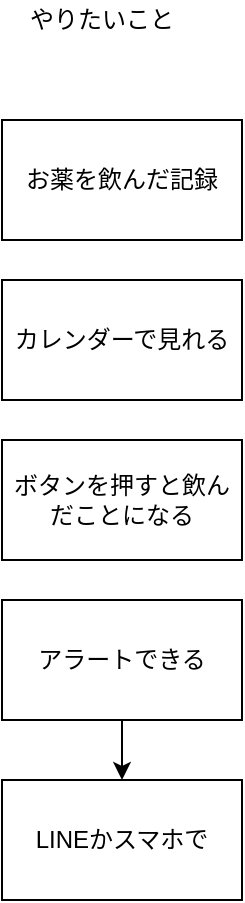 <mxfile version="12.2.4"><diagram id="AbzMeWxVzqaz4ouJ-Rdy"><mxGraphModel dx="783" dy="1733" grid="1" gridSize="10" guides="1" tooltips="1" connect="1" arrows="1" fold="1" page="1" pageScale="1" pageWidth="827" pageHeight="1169" math="0" shadow="0"><root><mxCell id="0"/><mxCell id="1" parent="0"/><mxCell id="2" value="お薬を飲んだ記録" style="rounded=0;whiteSpace=wrap;html=1;" vertex="1" parent="1"><mxGeometry x="80" width="120" height="60" as="geometry"/></mxCell><mxCell id="3" value="やりたいこと" style="text;html=1;strokeColor=none;fillColor=none;align=center;verticalAlign=middle;whiteSpace=wrap;rounded=0;" vertex="1" parent="1"><mxGeometry x="80" y="-60" width="100" height="20" as="geometry"/></mxCell><mxCell id="5" value="カレンダーで見れる" style="rounded=0;whiteSpace=wrap;html=1;" vertex="1" parent="1"><mxGeometry x="80" y="80" width="120" height="60" as="geometry"/></mxCell><mxCell id="6" value="ボタンを押すと飲んだことになる" style="rounded=0;whiteSpace=wrap;html=1;" vertex="1" parent="1"><mxGeometry x="80" y="160" width="120" height="60" as="geometry"/></mxCell><mxCell id="8" style="edgeStyle=orthogonalEdgeStyle;rounded=0;orthogonalLoop=1;jettySize=auto;html=1;exitX=0.5;exitY=1;exitDx=0;exitDy=0;" edge="1" parent="1" source="7"><mxGeometry relative="1" as="geometry"><mxPoint x="140" y="330" as="targetPoint"/></mxGeometry></mxCell><mxCell id="7" value="アラートできる" style="rounded=0;whiteSpace=wrap;html=1;" vertex="1" parent="1"><mxGeometry x="80" y="240" width="120" height="60" as="geometry"/></mxCell><mxCell id="9" value="LINEかスマホで" style="rounded=0;whiteSpace=wrap;html=1;" vertex="1" parent="1"><mxGeometry x="80" y="330" width="120" height="60" as="geometry"/></mxCell></root></mxGraphModel></diagram></mxfile>